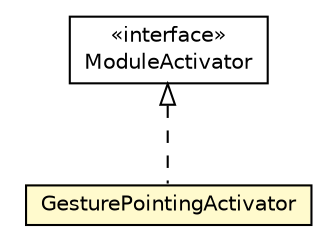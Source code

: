 #!/usr/local/bin/dot
#
# Class diagram 
# Generated by UMLGraph version R5_6-24-gf6e263 (http://www.umlgraph.org/)
#

digraph G {
	edge [fontname="Helvetica",fontsize=10,labelfontname="Helvetica",labelfontsize=10];
	node [fontname="Helvetica",fontsize=10,shape=plaintext];
	nodesep=0.25;
	ranksep=0.5;
	// org.universAAL.ontology.GesturePointingActivator
	c176532 [label=<<table title="org.universAAL.ontology.GesturePointingActivator" border="0" cellborder="1" cellspacing="0" cellpadding="2" port="p" bgcolor="lemonChiffon" href="./GesturePointingActivator.html">
		<tr><td><table border="0" cellspacing="0" cellpadding="1">
<tr><td align="center" balign="center"> GesturePointingActivator </td></tr>
		</table></td></tr>
		</table>>, URL="./GesturePointingActivator.html", fontname="Helvetica", fontcolor="black", fontsize=10.0];
	//org.universAAL.ontology.GesturePointingActivator implements org.universAAL.middleware.container.ModuleActivator
	c177102:p -> c176532:p [dir=back,arrowtail=empty,style=dashed];
	// org.universAAL.middleware.container.ModuleActivator
	c177102 [label=<<table title="org.universAAL.middleware.container.ModuleActivator" border="0" cellborder="1" cellspacing="0" cellpadding="2" port="p" href="http://java.sun.com/j2se/1.4.2/docs/api/org/universAAL/middleware/container/ModuleActivator.html">
		<tr><td><table border="0" cellspacing="0" cellpadding="1">
<tr><td align="center" balign="center"> &#171;interface&#187; </td></tr>
<tr><td align="center" balign="center"> ModuleActivator </td></tr>
		</table></td></tr>
		</table>>, URL="http://java.sun.com/j2se/1.4.2/docs/api/org/universAAL/middleware/container/ModuleActivator.html", fontname="Helvetica", fontcolor="black", fontsize=10.0];
}

